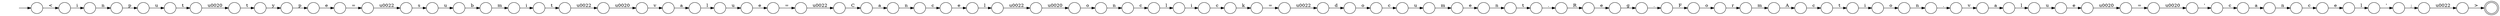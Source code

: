 digraph Automaton {
  rankdir = LR;
  0 [shape=circle,label=""];
  initial [shape=plaintext,label=""];
  initial -> 0
  0 -> 68 [label="<"]
  1 [shape=circle,label=""];
  1 -> 58 [label="C"]
  2 [shape=circle,label=""];
  2 -> 82 [label="\u0020"]
  3 [shape=circle,label=""];
  3 -> 23 [label="'"]
  4 [shape=circle,label=""];
  4 -> 9 [label="A"]
  5 [shape=circle,label=""];
  5 -> 29 [label="\u0022"]
  6 [shape=circle,label=""];
  6 -> 37 [label="="]
  7 [shape=circle,label=""];
  7 -> 45 [label="u"]
  8 [shape=circle,label=""];
  8 -> 18 [label="u"]
  9 [shape=circle,label=""];
  9 -> 15 [label="c"]
  10 [shape=circle,label=""];
  10 -> 50 [label="a"]
  11 [shape=circle,label=""];
  11 -> 38 [label="="]
  12 [shape=circle,label=""];
  12 -> 27 [label="l"]
  13 [shape=doublecircle,label=""];
  14 [shape=circle,label=""];
  14 -> 46 [label="c"]
  15 [shape=circle,label=""];
  15 -> 28 [label="t"]
  16 [shape=circle,label=""];
  16 -> 14 [label="n"]
  17 [shape=circle,label=""];
  17 -> 57 [label="n"]
  18 [shape=circle,label=""];
  18 -> 65 [label="e"]
  19 [shape=circle,label=""];
  19 -> 3 [label="l"]
  20 [shape=circle,label=""];
  20 -> 25 [label="d"]
  21 [shape=circle,label=""];
  21 -> 60 [label="."]
  22 [shape=circle,label=""];
  22 -> 13 [label=">"]
  23 [shape=circle,label=""];
  23 -> 64 [label=";"]
  24 [shape=circle,label=""];
  24 -> 10 [label="v"]
  25 [shape=circle,label=""];
  25 -> 84 [label="o"]
  26 [shape=circle,label=""];
  26 -> 55 [label="c"]
  27 [shape=circle,label=""];
  27 -> 2 [label="\u0022"]
  28 [shape=circle,label=""];
  28 -> 76 [label="i"]
  29 [shape=circle,label=""];
  29 -> 44 [label="s"]
  30 [shape=circle,label=""];
  30 -> 87 [label="t"]
  31 [shape=circle,label=""];
  31 -> 73 [label="R"]
  32 [shape=circle,label=""];
  32 -> 52 [label="p"]
  33 [shape=circle,label=""];
  33 -> 24 [label="\u0020"]
  34 [shape=circle,label=""];
  34 -> 51 [label="i"]
  35 [shape=circle,label=""];
  35 -> 31 [label="."]
  36 [shape=circle,label=""];
  36 -> 32 [label="n"]
  37 [shape=circle,label=""];
  37 -> 1 [label="\u0022"]
  38 [shape=circle,label=""];
  38 -> 20 [label="\u0022"]
  39 [shape=circle,label=""];
  39 -> 8 [label="l"]
  40 [shape=circle,label=""];
  40 -> 39 [label="a"]
  41 [shape=circle,label=""];
  41 -> 42 [label="p"]
  42 [shape=circle,label=""];
  42 -> 43 [label="e"]
  43 [shape=circle,label=""];
  43 -> 5 [label="="]
  44 [shape=circle,label=""];
  44 -> 77 [label="u"]
  45 [shape=circle,label=""];
  45 -> 75 [label="m"]
  46 [shape=circle,label=""];
  46 -> 12 [label="e"]
  47 [shape=circle,label=""];
  47 -> 4 [label="m"]
  48 [shape=circle,label=""];
  48 -> 11 [label="k"]
  49 [shape=circle,label=""];
  49 -> 79 [label="="]
  50 [shape=circle,label=""];
  50 -> 53 [label="l"]
  51 [shape=circle,label=""];
  51 -> 74 [label="t"]
  52 [shape=circle,label=""];
  52 -> 56 [label="u"]
  53 [shape=circle,label=""];
  53 -> 54 [label="u"]
  54 [shape=circle,label=""];
  54 -> 6 [label="e"]
  55 [shape=circle,label=""];
  55 -> 85 [label="a"]
  56 [shape=circle,label=""];
  56 -> 69 [label="t"]
  57 [shape=circle,label=""];
  57 -> 83 [label="c"]
  58 [shape=circle,label=""];
  58 -> 16 [label="a"]
  59 [shape=circle,label=""];
  59 -> 72 [label="o"]
  60 [shape=circle,label=""];
  60 -> 59 [label="F"]
  61 [shape=circle,label=""];
  61 -> 19 [label="e"]
  62 [shape=circle,label=""];
  62 -> 34 [label="m"]
  63 [shape=circle,label=""];
  63 -> 66 [label="."]
  64 [shape=circle,label=""];
  64 -> 22 [label="\u0022"]
  65 [shape=circle,label=""];
  65 -> 49 [label="\u0020"]
  66 [shape=circle,label=""];
  66 -> 40 [label="v"]
  67 [shape=circle,label=""];
  67 -> 48 [label="c"]
  68 [shape=circle,label=""];
  68 -> 36 [label="i"]
  69 [shape=circle,label=""];
  69 -> 30 [label="\u0020"]
  70 [shape=circle,label=""];
  70 -> 26 [label="'"]
  71 [shape=circle,label=""];
  71 -> 63 [label="n"]
  72 [shape=circle,label=""];
  72 -> 47 [label="r"]
  73 [shape=circle,label=""];
  73 -> 78 [label="e"]
  74 [shape=circle,label=""];
  74 -> 33 [label="\u0022"]
  75 [shape=circle,label=""];
  75 -> 80 [label="e"]
  76 [shape=circle,label=""];
  76 -> 71 [label="o"]
  77 [shape=circle,label=""];
  77 -> 62 [label="b"]
  78 [shape=circle,label=""];
  78 -> 21 [label="g"]
  79 [shape=circle,label=""];
  79 -> 70 [label="\u0020"]
  80 [shape=circle,label=""];
  80 -> 86 [label="n"]
  81 [shape=circle,label=""];
  81 -> 61 [label="c"]
  82 [shape=circle,label=""];
  82 -> 17 [label="o"]
  83 [shape=circle,label=""];
  83 -> 88 [label="l"]
  84 [shape=circle,label=""];
  84 -> 7 [label="c"]
  85 [shape=circle,label=""];
  85 -> 81 [label="n"]
  86 [shape=circle,label=""];
  86 -> 35 [label="t"]
  87 [shape=circle,label=""];
  87 -> 41 [label="y"]
  88 [shape=circle,label=""];
  88 -> 67 [label="i"]
}

